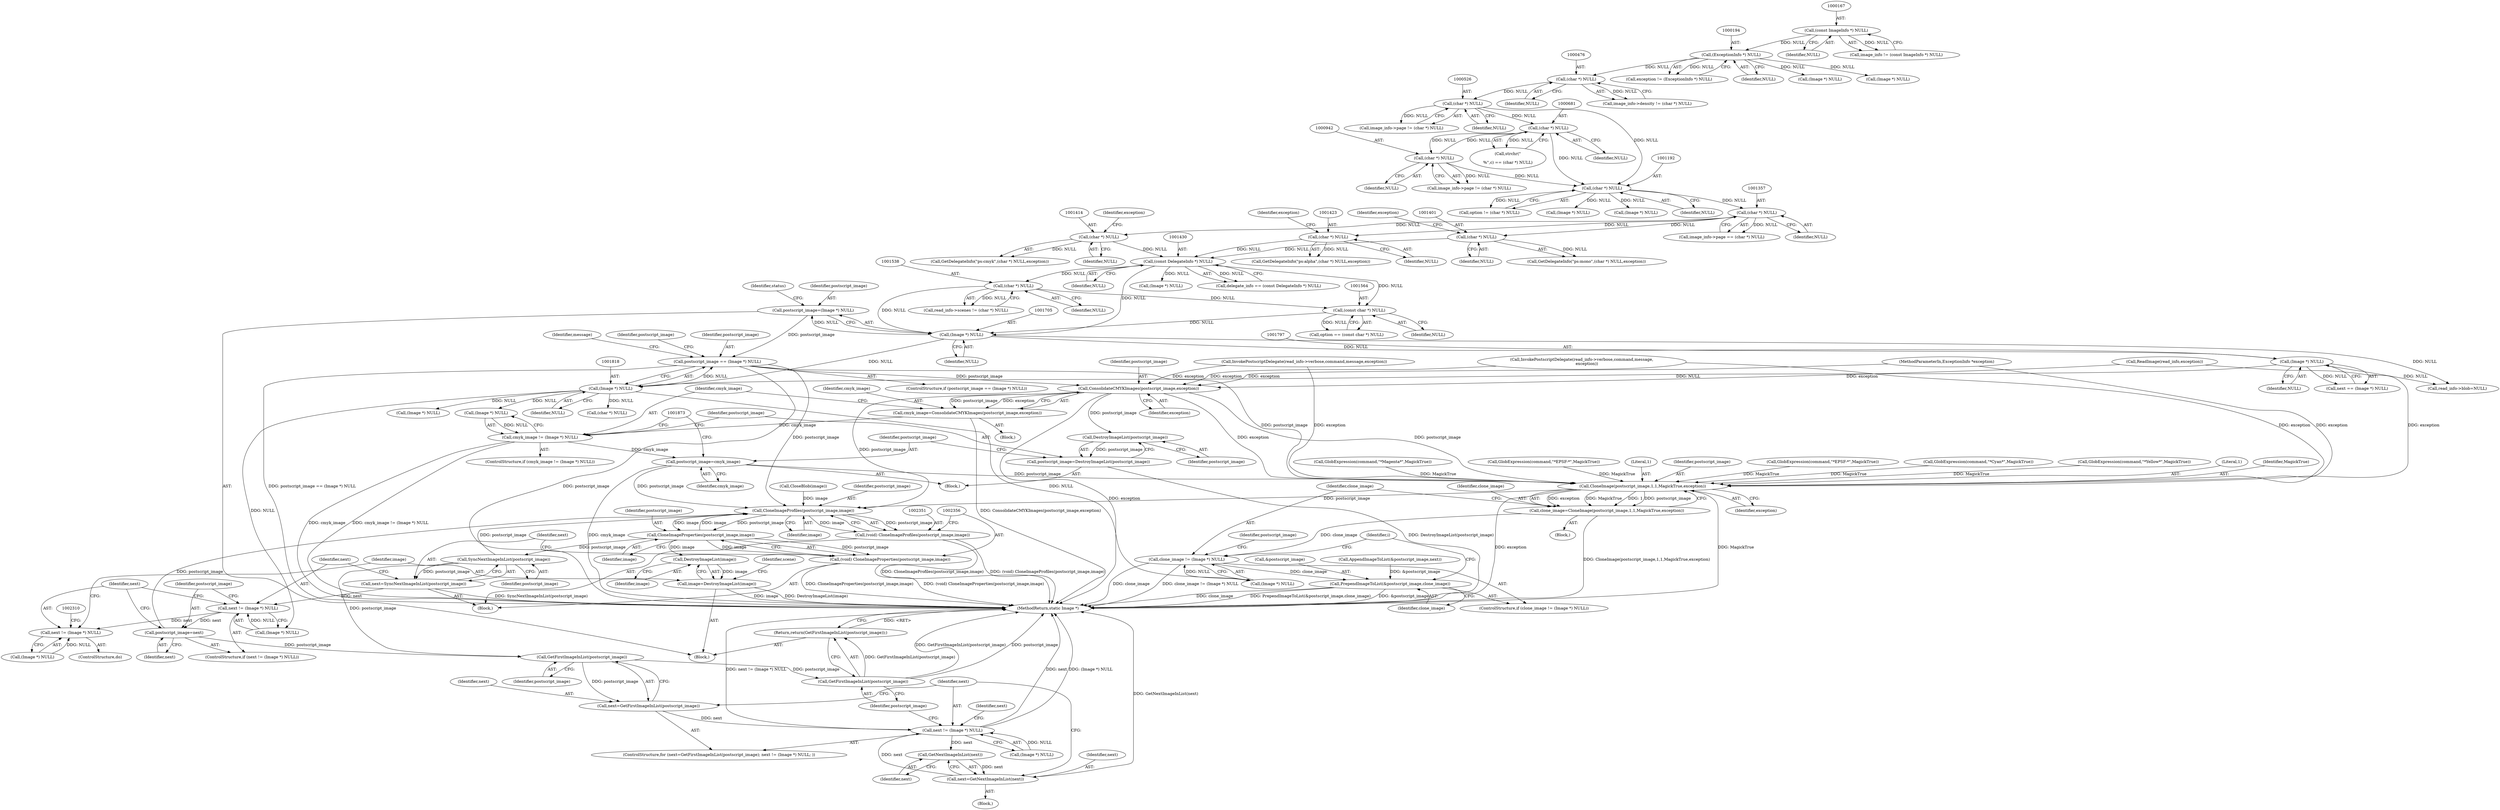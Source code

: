 digraph "0_ImageMagick6_7d11230060fa9c8f67e53c85224daf6648805c7b@pointer" {
"1001815" [label="(Call,postscript_image == (Image *) NULL)"];
"1001702" [label="(Call,postscript_image=(Image *) NULL)"];
"1001704" [label="(Call,(Image *) NULL)"];
"1001563" [label="(Call,(const char *) NULL)"];
"1001537" [label="(Call,(char *) NULL)"];
"1001429" [label="(Call,(const DelegateInfo *) NULL)"];
"1001413" [label="(Call,(char *) NULL)"];
"1001356" [label="(Call,(char *) NULL)"];
"1001191" [label="(Call,(char *) NULL)"];
"1000680" [label="(Call,(char *) NULL)"];
"1000941" [label="(Call,(char *) NULL)"];
"1000525" [label="(Call,(char *) NULL)"];
"1000475" [label="(Call,(char *) NULL)"];
"1000193" [label="(Call,(ExceptionInfo *) NULL)"];
"1000166" [label="(Call,(const ImageInfo *) NULL)"];
"1001422" [label="(Call,(char *) NULL)"];
"1001400" [label="(Call,(char *) NULL)"];
"1001817" [label="(Call,(Image *) NULL)"];
"1001796" [label="(Call,(Image *) NULL)"];
"1001855" [label="(Call,ConsolidateCMYKImages(postscript_image,exception))"];
"1001853" [label="(Call,cmyk_image=ConsolidateCMYKImages(postscript_image,exception))"];
"1001859" [label="(Call,cmyk_image != (Image *) NULL)"];
"1001869" [label="(Call,postscript_image=cmyk_image)"];
"1002291" [label="(Call,CloneImage(postscript_image,1,1,MagickTrue,exception))"];
"1002289" [label="(Call,clone_image=CloneImage(postscript_image,1,1,MagickTrue,exception))"];
"1002298" [label="(Call,clone_image != (Image *) NULL)"];
"1002303" [label="(Call,PrependImageToList(&postscript_image,clone_image))"];
"1002352" [label="(Call,CloneImageProfiles(postscript_image,image))"];
"1002350" [label="(Call,(void) CloneImageProfiles(postscript_image,image))"];
"1002357" [label="(Call,CloneImageProperties(postscript_image,image))"];
"1002355" [label="(Call,(void) CloneImageProperties(postscript_image,image))"];
"1002362" [label="(Call,SyncNextImageInList(postscript_image))"];
"1002360" [label="(Call,next=SyncNextImageInList(postscript_image))"];
"1002365" [label="(Call,next != (Image *) NULL)"];
"1002370" [label="(Call,postscript_image=next)"];
"1002388" [label="(Call,GetFirstImageInList(postscript_image))"];
"1002386" [label="(Call,next=GetFirstImageInList(postscript_image))"];
"1002390" [label="(Call,next != (Image *) NULL)"];
"1002404" [label="(Call,GetNextImageInList(next))"];
"1002402" [label="(Call,next=GetNextImageInList(next))"];
"1002407" [label="(Call,GetFirstImageInList(postscript_image))"];
"1002406" [label="(Return,return(GetFirstImageInList(postscript_image));)"];
"1002373" [label="(Call,next != (Image *) NULL)"];
"1002380" [label="(Call,DestroyImageList(image))"];
"1002378" [label="(Call,image=DestroyImageList(image))"];
"1001867" [label="(Call,DestroyImageList(postscript_image))"];
"1001865" [label="(Call,postscript_image=DestroyImageList(postscript_image))"];
"1001840" [label="(Call,(Image *) NULL)"];
"1002307" [label="(ControlStructure,do)"];
"1001415" [label="(Identifier,NULL)"];
"1001189" [label="(Call,option != (char *) NULL)"];
"1002389" [label="(Identifier,postscript_image)"];
"1002385" [label="(ControlStructure,for (next=GetFirstImageInList(postscript_image); next != (Image *) NULL; ))"];
"1000191" [label="(Call,exception != (ExceptionInfo *) NULL)"];
"1000682" [label="(Identifier,NULL)"];
"1002362" [label="(Call,SyncNextImageInList(postscript_image))"];
"1001819" [label="(Identifier,NULL)"];
"1002370" [label="(Call,postscript_image=next)"];
"1002381" [label="(Identifier,image)"];
"1001244" [label="(Call,(Image *) NULL)"];
"1002409" [label="(MethodReturn,static Image *)"];
"1001796" [label="(Call,(Image *) NULL)"];
"1001857" [label="(Identifier,exception)"];
"1001429" [label="(Call,(const DelegateInfo *) NULL)"];
"1002291" [label="(Call,CloneImage(postscript_image,1,1,MagickTrue,exception))"];
"1000800" [label="(Call,GlobExpression(command,\"*Magenta*\",MagickTrue))"];
"1000168" [label="(Identifier,NULL)"];
"1001859" [label="(Call,cmyk_image != (Image *) NULL)"];
"1002373" [label="(Call,next != (Image *) NULL)"];
"1000195" [label="(Identifier,NULL)"];
"1001824" [label="(Identifier,message)"];
"1001904" [label="(Call,(char *) NULL)"];
"1002305" [label="(Identifier,postscript_image)"];
"1001420" [label="(Call,GetDelegateInfo(\"ps:alpha\",(char *) NULL,exception))"];
"1002288" [label="(Block,)"];
"1001866" [label="(Identifier,postscript_image)"];
"1002296" [label="(Identifier,exception)"];
"1002388" [label="(Call,GetFirstImageInList(postscript_image))"];
"1000164" [label="(Call,image_info != (const ImageInfo *) NULL)"];
"1002371" [label="(Identifier,postscript_image)"];
"1002353" [label="(Identifier,postscript_image)"];
"1001856" [label="(Identifier,postscript_image)"];
"1002361" [label="(Identifier,next)"];
"1002367" [label="(Call,(Image *) NULL)"];
"1002306" [label="(Identifier,clone_image)"];
"1002355" [label="(Call,(void) CloneImageProperties(postscript_image,image))"];
"1002390" [label="(Call,next != (Image *) NULL)"];
"1001847" [label="(Identifier,postscript_image)"];
"1001860" [label="(Identifier,cmyk_image)"];
"1000746" [label="(Call,GlobExpression(command,\"*EPSF-*\",MagickTrue))"];
"1002391" [label="(Identifier,next)"];
"1002350" [label="(Call,(void) CloneImageProfiles(postscript_image,image))"];
"1002297" [label="(ControlStructure,if (clone_image != (Image *) NULL))"];
"1001565" [label="(Identifier,NULL)"];
"1001533" [label="(Call,read_info->scenes != (char *) NULL)"];
"1001402" [label="(Identifier,NULL)"];
"1002363" [label="(Identifier,postscript_image)"];
"1002264" [label="(Call,CloseBlob(image))"];
"1001709" [label="(Identifier,status)"];
"1000477" [label="(Identifier,NULL)"];
"1001784" [label="(Call,ReadImage(read_info,exception))"];
"1001416" [label="(Identifier,exception)"];
"1001815" [label="(Call,postscript_image == (Image *) NULL)"];
"1001869" [label="(Call,postscript_image=cmyk_image)"];
"1001403" [label="(Identifier,exception)"];
"1001853" [label="(Call,cmyk_image=ConsolidateCMYKImages(postscript_image,exception))"];
"1002395" [label="(Block,)"];
"1000937" [label="(Call,image_info->page != (char *) NULL)"];
"1002379" [label="(Identifier,image)"];
"1001706" [label="(Identifier,NULL)"];
"1002386" [label="(Call,next=GetFirstImageInList(postscript_image))"];
"1002398" [label="(Identifier,next)"];
"1000475" [label="(Call,(char *) NULL)"];
"1002357" [label="(Call,CloneImageProperties(postscript_image,image))"];
"1001539" [label="(Identifier,NULL)"];
"1000527" [label="(Identifier,NULL)"];
"1001817" [label="(Call,(Image *) NULL)"];
"1000121" [label="(Block,)"];
"1002290" [label="(Identifier,clone_image)"];
"1001356" [label="(Call,(char *) NULL)"];
"1001333" [label="(Call,(Image *) NULL)"];
"1001868" [label="(Identifier,postscript_image)"];
"1001650" [label="(Call,InvokePostscriptDelegate(read_info->verbose,command,message,exception))"];
"1001855" [label="(Call,ConsolidateCMYKImages(postscript_image,exception))"];
"1002300" [label="(Call,(Image *) NULL)"];
"1001561" [label="(Call,option == (const char *) NULL)"];
"1001400" [label="(Call,(char *) NULL)"];
"1000120" [label="(MethodParameterIn,ExceptionInfo *exception)"];
"1002304" [label="(Call,&postscript_image)"];
"1001814" [label="(ControlStructure,if (postscript_image == (Image *) NULL))"];
"1002374" [label="(Identifier,next)"];
"1001687" [label="(Call,InvokePostscriptDelegate(read_info->verbose,command,message,\n        exception))"];
"1001865" [label="(Call,postscript_image=DestroyImageList(postscript_image))"];
"1001867" [label="(Call,DestroyImageList(postscript_image))"];
"1001422" [label="(Call,(char *) NULL)"];
"1002293" [label="(Literal,1)"];
"1002364" [label="(ControlStructure,if (next != (Image *) NULL))"];
"1002378" [label="(Call,image=DestroyImageList(image))"];
"1001864" [label="(Block,)"];
"1002408" [label="(Identifier,postscript_image)"];
"1002383" [label="(Identifier,scene)"];
"1002372" [label="(Identifier,next)"];
"1002402" [label="(Call,next=GetNextImageInList(next))"];
"1002392" [label="(Call,(Image *) NULL)"];
"1002360" [label="(Call,next=SyncNextImageInList(postscript_image))"];
"1001703" [label="(Identifier,postscript_image)"];
"1002292" [label="(Identifier,postscript_image)"];
"1002365" [label="(Call,next != (Image *) NULL)"];
"1000680" [label="(Call,(char *) NULL)"];
"1002303" [label="(Call,PrependImageToList(&postscript_image,clone_image))"];
"1000941" [label="(Call,(char *) NULL)"];
"1002308" [label="(Block,)"];
"1001970" [label="(Call,GlobExpression(command,\"*EPSF-*\",MagickTrue))"];
"1002405" [label="(Identifier,next)"];
"1000166" [label="(Call,(const ImageInfo *) NULL)"];
"1001794" [label="(Call,next == (Image *) NULL)"];
"1002354" [label="(Identifier,image)"];
"1001870" [label="(Identifier,postscript_image)"];
"1001358" [label="(Identifier,NULL)"];
"1001193" [label="(Identifier,NULL)"];
"1000193" [label="(Call,(ExceptionInfo *) NULL)"];
"1002298" [label="(Call,clone_image != (Image *) NULL)"];
"1002380" [label="(Call,DestroyImageList(image))"];
"1001861" [label="(Call,(Image *) NULL)"];
"1002403" [label="(Identifier,next)"];
"1000793" [label="(Call,GlobExpression(command,\"*Cyan*\",MagickTrue))"];
"1001858" [label="(ControlStructure,if (cmyk_image != (Image *) NULL))"];
"1001352" [label="(Call,image_info->page == (char *) NULL)"];
"1001704" [label="(Call,(Image *) NULL)"];
"1000806" [label="(Call,GlobExpression(command,\"*Yellow*\",MagickTrue))"];
"1000525" [label="(Call,(char *) NULL)"];
"1002294" [label="(Literal,1)"];
"1001398" [label="(Call,GetDelegateInfo(\"ps:mono\",(char *) NULL,exception))"];
"1000250" [label="(Call,(Image *) NULL)"];
"1000676" [label="(Call,strchr(\"\n\r%\",c) == (char *) NULL)"];
"1001563" [label="(Call,(const char *) NULL)"];
"1001702" [label="(Call,postscript_image=(Image *) NULL)"];
"1002366" [label="(Identifier,next)"];
"1000471" [label="(Call,image_info->density != (char *) NULL)"];
"1001772" [label="(Call,read_info->blob=NULL)"];
"1001816" [label="(Identifier,postscript_image)"];
"1000223" [label="(Call,(Image *) NULL)"];
"1001851" [label="(Block,)"];
"1001424" [label="(Identifier,NULL)"];
"1002295" [label="(Identifier,MagickTrue)"];
"1000521" [label="(Call,image_info->page != (char *) NULL)"];
"1001431" [label="(Identifier,NULL)"];
"1001800" [label="(Call,AppendImageToList(&postscript_image,next))"];
"1001798" [label="(Identifier,NULL)"];
"1002375" [label="(Call,(Image *) NULL)"];
"1002406" [label="(Return,return(GetFirstImageInList(postscript_image));)"];
"1001425" [label="(Identifier,exception)"];
"1001442" [label="(Call,(Image *) NULL)"];
"1001413" [label="(Call,(char *) NULL)"];
"1002352" [label="(Call,CloneImageProfiles(postscript_image,image))"];
"1001427" [label="(Call,delegate_info == (const DelegateInfo *) NULL)"];
"1001537" [label="(Call,(char *) NULL)"];
"1002287" [label="(Identifier,i)"];
"1002358" [label="(Identifier,postscript_image)"];
"1002407" [label="(Call,GetFirstImageInList(postscript_image))"];
"1001871" [label="(Identifier,cmyk_image)"];
"1001191" [label="(Call,(char *) NULL)"];
"1001854" [label="(Identifier,cmyk_image)"];
"1002289" [label="(Call,clone_image=CloneImage(postscript_image,1,1,MagickTrue,exception))"];
"1001411" [label="(Call,GetDelegateInfo(\"ps:cmyk\",(char *) NULL,exception))"];
"1002299" [label="(Identifier,clone_image)"];
"1000943" [label="(Identifier,NULL)"];
"1002404" [label="(Call,GetNextImageInList(next))"];
"1002359" [label="(Identifier,image)"];
"1002387" [label="(Identifier,next)"];
"1001815" -> "1001814"  [label="AST: "];
"1001815" -> "1001817"  [label="CFG: "];
"1001816" -> "1001815"  [label="AST: "];
"1001817" -> "1001815"  [label="AST: "];
"1001824" -> "1001815"  [label="CFG: "];
"1001847" -> "1001815"  [label="CFG: "];
"1001815" -> "1002409"  [label="DDG: postscript_image == (Image *) NULL"];
"1001815" -> "1002409"  [label="DDG: postscript_image"];
"1001702" -> "1001815"  [label="DDG: postscript_image"];
"1001817" -> "1001815"  [label="DDG: NULL"];
"1001815" -> "1001855"  [label="DDG: postscript_image"];
"1001815" -> "1002291"  [label="DDG: postscript_image"];
"1001815" -> "1002352"  [label="DDG: postscript_image"];
"1001702" -> "1000121"  [label="AST: "];
"1001702" -> "1001704"  [label="CFG: "];
"1001703" -> "1001702"  [label="AST: "];
"1001704" -> "1001702"  [label="AST: "];
"1001709" -> "1001702"  [label="CFG: "];
"1001704" -> "1001702"  [label="DDG: NULL"];
"1001704" -> "1001706"  [label="CFG: "];
"1001705" -> "1001704"  [label="AST: "];
"1001706" -> "1001704"  [label="AST: "];
"1001563" -> "1001704"  [label="DDG: NULL"];
"1001537" -> "1001704"  [label="DDG: NULL"];
"1001429" -> "1001704"  [label="DDG: NULL"];
"1001704" -> "1001772"  [label="DDG: NULL"];
"1001704" -> "1001796"  [label="DDG: NULL"];
"1001704" -> "1001817"  [label="DDG: NULL"];
"1001563" -> "1001561"  [label="AST: "];
"1001563" -> "1001565"  [label="CFG: "];
"1001564" -> "1001563"  [label="AST: "];
"1001565" -> "1001563"  [label="AST: "];
"1001561" -> "1001563"  [label="CFG: "];
"1001563" -> "1001561"  [label="DDG: NULL"];
"1001537" -> "1001563"  [label="DDG: NULL"];
"1001429" -> "1001563"  [label="DDG: NULL"];
"1001537" -> "1001533"  [label="AST: "];
"1001537" -> "1001539"  [label="CFG: "];
"1001538" -> "1001537"  [label="AST: "];
"1001539" -> "1001537"  [label="AST: "];
"1001533" -> "1001537"  [label="CFG: "];
"1001537" -> "1001533"  [label="DDG: NULL"];
"1001429" -> "1001537"  [label="DDG: NULL"];
"1001429" -> "1001427"  [label="AST: "];
"1001429" -> "1001431"  [label="CFG: "];
"1001430" -> "1001429"  [label="AST: "];
"1001431" -> "1001429"  [label="AST: "];
"1001427" -> "1001429"  [label="CFG: "];
"1001429" -> "1001427"  [label="DDG: NULL"];
"1001413" -> "1001429"  [label="DDG: NULL"];
"1001422" -> "1001429"  [label="DDG: NULL"];
"1001400" -> "1001429"  [label="DDG: NULL"];
"1001429" -> "1001442"  [label="DDG: NULL"];
"1001413" -> "1001411"  [label="AST: "];
"1001413" -> "1001415"  [label="CFG: "];
"1001414" -> "1001413"  [label="AST: "];
"1001415" -> "1001413"  [label="AST: "];
"1001416" -> "1001413"  [label="CFG: "];
"1001413" -> "1001411"  [label="DDG: NULL"];
"1001356" -> "1001413"  [label="DDG: NULL"];
"1001356" -> "1001352"  [label="AST: "];
"1001356" -> "1001358"  [label="CFG: "];
"1001357" -> "1001356"  [label="AST: "];
"1001358" -> "1001356"  [label="AST: "];
"1001352" -> "1001356"  [label="CFG: "];
"1001356" -> "1001352"  [label="DDG: NULL"];
"1001191" -> "1001356"  [label="DDG: NULL"];
"1001356" -> "1001400"  [label="DDG: NULL"];
"1001356" -> "1001422"  [label="DDG: NULL"];
"1001191" -> "1001189"  [label="AST: "];
"1001191" -> "1001193"  [label="CFG: "];
"1001192" -> "1001191"  [label="AST: "];
"1001193" -> "1001191"  [label="AST: "];
"1001189" -> "1001191"  [label="CFG: "];
"1001191" -> "1001189"  [label="DDG: NULL"];
"1000680" -> "1001191"  [label="DDG: NULL"];
"1000941" -> "1001191"  [label="DDG: NULL"];
"1000525" -> "1001191"  [label="DDG: NULL"];
"1001191" -> "1001244"  [label="DDG: NULL"];
"1001191" -> "1001333"  [label="DDG: NULL"];
"1000680" -> "1000676"  [label="AST: "];
"1000680" -> "1000682"  [label="CFG: "];
"1000681" -> "1000680"  [label="AST: "];
"1000682" -> "1000680"  [label="AST: "];
"1000676" -> "1000680"  [label="CFG: "];
"1000680" -> "1000676"  [label="DDG: NULL"];
"1000941" -> "1000680"  [label="DDG: NULL"];
"1000525" -> "1000680"  [label="DDG: NULL"];
"1000680" -> "1000941"  [label="DDG: NULL"];
"1000941" -> "1000937"  [label="AST: "];
"1000941" -> "1000943"  [label="CFG: "];
"1000942" -> "1000941"  [label="AST: "];
"1000943" -> "1000941"  [label="AST: "];
"1000937" -> "1000941"  [label="CFG: "];
"1000941" -> "1000937"  [label="DDG: NULL"];
"1000525" -> "1000521"  [label="AST: "];
"1000525" -> "1000527"  [label="CFG: "];
"1000526" -> "1000525"  [label="AST: "];
"1000527" -> "1000525"  [label="AST: "];
"1000521" -> "1000525"  [label="CFG: "];
"1000525" -> "1000521"  [label="DDG: NULL"];
"1000475" -> "1000525"  [label="DDG: NULL"];
"1000475" -> "1000471"  [label="AST: "];
"1000475" -> "1000477"  [label="CFG: "];
"1000476" -> "1000475"  [label="AST: "];
"1000477" -> "1000475"  [label="AST: "];
"1000471" -> "1000475"  [label="CFG: "];
"1000475" -> "1000471"  [label="DDG: NULL"];
"1000193" -> "1000475"  [label="DDG: NULL"];
"1000193" -> "1000191"  [label="AST: "];
"1000193" -> "1000195"  [label="CFG: "];
"1000194" -> "1000193"  [label="AST: "];
"1000195" -> "1000193"  [label="AST: "];
"1000191" -> "1000193"  [label="CFG: "];
"1000193" -> "1000191"  [label="DDG: NULL"];
"1000166" -> "1000193"  [label="DDG: NULL"];
"1000193" -> "1000223"  [label="DDG: NULL"];
"1000193" -> "1000250"  [label="DDG: NULL"];
"1000166" -> "1000164"  [label="AST: "];
"1000166" -> "1000168"  [label="CFG: "];
"1000167" -> "1000166"  [label="AST: "];
"1000168" -> "1000166"  [label="AST: "];
"1000164" -> "1000166"  [label="CFG: "];
"1000166" -> "1000164"  [label="DDG: NULL"];
"1001422" -> "1001420"  [label="AST: "];
"1001422" -> "1001424"  [label="CFG: "];
"1001423" -> "1001422"  [label="AST: "];
"1001424" -> "1001422"  [label="AST: "];
"1001425" -> "1001422"  [label="CFG: "];
"1001422" -> "1001420"  [label="DDG: NULL"];
"1001400" -> "1001398"  [label="AST: "];
"1001400" -> "1001402"  [label="CFG: "];
"1001401" -> "1001400"  [label="AST: "];
"1001402" -> "1001400"  [label="AST: "];
"1001403" -> "1001400"  [label="CFG: "];
"1001400" -> "1001398"  [label="DDG: NULL"];
"1001817" -> "1001819"  [label="CFG: "];
"1001818" -> "1001817"  [label="AST: "];
"1001819" -> "1001817"  [label="AST: "];
"1001796" -> "1001817"  [label="DDG: NULL"];
"1001817" -> "1001840"  [label="DDG: NULL"];
"1001817" -> "1001861"  [label="DDG: NULL"];
"1001817" -> "1001904"  [label="DDG: NULL"];
"1001817" -> "1002300"  [label="DDG: NULL"];
"1001817" -> "1002367"  [label="DDG: NULL"];
"1001796" -> "1001794"  [label="AST: "];
"1001796" -> "1001798"  [label="CFG: "];
"1001797" -> "1001796"  [label="AST: "];
"1001798" -> "1001796"  [label="AST: "];
"1001794" -> "1001796"  [label="CFG: "];
"1001796" -> "1001772"  [label="DDG: NULL"];
"1001796" -> "1001794"  [label="DDG: NULL"];
"1001855" -> "1001853"  [label="AST: "];
"1001855" -> "1001857"  [label="CFG: "];
"1001856" -> "1001855"  [label="AST: "];
"1001857" -> "1001855"  [label="AST: "];
"1001853" -> "1001855"  [label="CFG: "];
"1001855" -> "1002409"  [label="DDG: exception"];
"1001855" -> "1001853"  [label="DDG: postscript_image"];
"1001855" -> "1001853"  [label="DDG: exception"];
"1001687" -> "1001855"  [label="DDG: exception"];
"1001784" -> "1001855"  [label="DDG: exception"];
"1001650" -> "1001855"  [label="DDG: exception"];
"1000120" -> "1001855"  [label="DDG: exception"];
"1001855" -> "1001867"  [label="DDG: postscript_image"];
"1001855" -> "1002291"  [label="DDG: postscript_image"];
"1001855" -> "1002291"  [label="DDG: exception"];
"1001855" -> "1002352"  [label="DDG: postscript_image"];
"1001853" -> "1001851"  [label="AST: "];
"1001854" -> "1001853"  [label="AST: "];
"1001860" -> "1001853"  [label="CFG: "];
"1001853" -> "1002409"  [label="DDG: ConsolidateCMYKImages(postscript_image,exception)"];
"1001853" -> "1001859"  [label="DDG: cmyk_image"];
"1001859" -> "1001858"  [label="AST: "];
"1001859" -> "1001861"  [label="CFG: "];
"1001860" -> "1001859"  [label="AST: "];
"1001861" -> "1001859"  [label="AST: "];
"1001866" -> "1001859"  [label="CFG: "];
"1001873" -> "1001859"  [label="CFG: "];
"1001859" -> "1002409"  [label="DDG: cmyk_image != (Image *) NULL"];
"1001859" -> "1002409"  [label="DDG: cmyk_image"];
"1001861" -> "1001859"  [label="DDG: NULL"];
"1001859" -> "1001869"  [label="DDG: cmyk_image"];
"1001869" -> "1001864"  [label="AST: "];
"1001869" -> "1001871"  [label="CFG: "];
"1001870" -> "1001869"  [label="AST: "];
"1001871" -> "1001869"  [label="AST: "];
"1001873" -> "1001869"  [label="CFG: "];
"1001869" -> "1002409"  [label="DDG: cmyk_image"];
"1001869" -> "1002291"  [label="DDG: postscript_image"];
"1001869" -> "1002352"  [label="DDG: postscript_image"];
"1002291" -> "1002289"  [label="AST: "];
"1002291" -> "1002296"  [label="CFG: "];
"1002292" -> "1002291"  [label="AST: "];
"1002293" -> "1002291"  [label="AST: "];
"1002294" -> "1002291"  [label="AST: "];
"1002295" -> "1002291"  [label="AST: "];
"1002296" -> "1002291"  [label="AST: "];
"1002289" -> "1002291"  [label="CFG: "];
"1002291" -> "1002409"  [label="DDG: exception"];
"1002291" -> "1002409"  [label="DDG: MagickTrue"];
"1002291" -> "1002289"  [label="DDG: exception"];
"1002291" -> "1002289"  [label="DDG: MagickTrue"];
"1002291" -> "1002289"  [label="DDG: 1"];
"1002291" -> "1002289"  [label="DDG: postscript_image"];
"1000800" -> "1002291"  [label="DDG: MagickTrue"];
"1000793" -> "1002291"  [label="DDG: MagickTrue"];
"1000806" -> "1002291"  [label="DDG: MagickTrue"];
"1000746" -> "1002291"  [label="DDG: MagickTrue"];
"1001970" -> "1002291"  [label="DDG: MagickTrue"];
"1001687" -> "1002291"  [label="DDG: exception"];
"1001784" -> "1002291"  [label="DDG: exception"];
"1001650" -> "1002291"  [label="DDG: exception"];
"1000120" -> "1002291"  [label="DDG: exception"];
"1002291" -> "1002352"  [label="DDG: postscript_image"];
"1002289" -> "1002288"  [label="AST: "];
"1002290" -> "1002289"  [label="AST: "];
"1002299" -> "1002289"  [label="CFG: "];
"1002289" -> "1002409"  [label="DDG: CloneImage(postscript_image,1,1,MagickTrue,exception)"];
"1002289" -> "1002298"  [label="DDG: clone_image"];
"1002298" -> "1002297"  [label="AST: "];
"1002298" -> "1002300"  [label="CFG: "];
"1002299" -> "1002298"  [label="AST: "];
"1002300" -> "1002298"  [label="AST: "];
"1002305" -> "1002298"  [label="CFG: "];
"1002287" -> "1002298"  [label="CFG: "];
"1002298" -> "1002409"  [label="DDG: clone_image != (Image *) NULL"];
"1002298" -> "1002409"  [label="DDG: clone_image"];
"1002300" -> "1002298"  [label="DDG: NULL"];
"1002298" -> "1002303"  [label="DDG: clone_image"];
"1002303" -> "1002297"  [label="AST: "];
"1002303" -> "1002306"  [label="CFG: "];
"1002304" -> "1002303"  [label="AST: "];
"1002306" -> "1002303"  [label="AST: "];
"1002287" -> "1002303"  [label="CFG: "];
"1002303" -> "1002409"  [label="DDG: clone_image"];
"1002303" -> "1002409"  [label="DDG: PrependImageToList(&postscript_image,clone_image)"];
"1002303" -> "1002409"  [label="DDG: &postscript_image"];
"1001800" -> "1002303"  [label="DDG: &postscript_image"];
"1002352" -> "1002350"  [label="AST: "];
"1002352" -> "1002354"  [label="CFG: "];
"1002353" -> "1002352"  [label="AST: "];
"1002354" -> "1002352"  [label="AST: "];
"1002350" -> "1002352"  [label="CFG: "];
"1002352" -> "1002350"  [label="DDG: postscript_image"];
"1002352" -> "1002350"  [label="DDG: image"];
"1002362" -> "1002352"  [label="DDG: postscript_image"];
"1002370" -> "1002352"  [label="DDG: postscript_image"];
"1002264" -> "1002352"  [label="DDG: image"];
"1002357" -> "1002352"  [label="DDG: image"];
"1002352" -> "1002357"  [label="DDG: postscript_image"];
"1002352" -> "1002357"  [label="DDG: image"];
"1002350" -> "1002308"  [label="AST: "];
"1002351" -> "1002350"  [label="AST: "];
"1002356" -> "1002350"  [label="CFG: "];
"1002350" -> "1002409"  [label="DDG: CloneImageProfiles(postscript_image,image)"];
"1002350" -> "1002409"  [label="DDG: (void) CloneImageProfiles(postscript_image,image)"];
"1002357" -> "1002355"  [label="AST: "];
"1002357" -> "1002359"  [label="CFG: "];
"1002358" -> "1002357"  [label="AST: "];
"1002359" -> "1002357"  [label="AST: "];
"1002355" -> "1002357"  [label="CFG: "];
"1002357" -> "1002355"  [label="DDG: postscript_image"];
"1002357" -> "1002355"  [label="DDG: image"];
"1002357" -> "1002362"  [label="DDG: postscript_image"];
"1002357" -> "1002380"  [label="DDG: image"];
"1002355" -> "1002308"  [label="AST: "];
"1002356" -> "1002355"  [label="AST: "];
"1002361" -> "1002355"  [label="CFG: "];
"1002355" -> "1002409"  [label="DDG: CloneImageProperties(postscript_image,image)"];
"1002355" -> "1002409"  [label="DDG: (void) CloneImageProperties(postscript_image,image)"];
"1002362" -> "1002360"  [label="AST: "];
"1002362" -> "1002363"  [label="CFG: "];
"1002363" -> "1002362"  [label="AST: "];
"1002360" -> "1002362"  [label="CFG: "];
"1002362" -> "1002360"  [label="DDG: postscript_image"];
"1002362" -> "1002388"  [label="DDG: postscript_image"];
"1002360" -> "1002308"  [label="AST: "];
"1002361" -> "1002360"  [label="AST: "];
"1002366" -> "1002360"  [label="CFG: "];
"1002360" -> "1002409"  [label="DDG: SyncNextImageInList(postscript_image)"];
"1002360" -> "1002365"  [label="DDG: next"];
"1002365" -> "1002364"  [label="AST: "];
"1002365" -> "1002367"  [label="CFG: "];
"1002366" -> "1002365"  [label="AST: "];
"1002367" -> "1002365"  [label="AST: "];
"1002374" -> "1002365"  [label="CFG: "];
"1002371" -> "1002365"  [label="CFG: "];
"1002367" -> "1002365"  [label="DDG: NULL"];
"1002365" -> "1002370"  [label="DDG: next"];
"1002365" -> "1002373"  [label="DDG: next"];
"1002370" -> "1002364"  [label="AST: "];
"1002370" -> "1002372"  [label="CFG: "];
"1002371" -> "1002370"  [label="AST: "];
"1002372" -> "1002370"  [label="AST: "];
"1002374" -> "1002370"  [label="CFG: "];
"1002370" -> "1002388"  [label="DDG: postscript_image"];
"1002388" -> "1002386"  [label="AST: "];
"1002388" -> "1002389"  [label="CFG: "];
"1002389" -> "1002388"  [label="AST: "];
"1002386" -> "1002388"  [label="CFG: "];
"1002388" -> "1002386"  [label="DDG: postscript_image"];
"1002388" -> "1002407"  [label="DDG: postscript_image"];
"1002386" -> "1002385"  [label="AST: "];
"1002387" -> "1002386"  [label="AST: "];
"1002391" -> "1002386"  [label="CFG: "];
"1002386" -> "1002390"  [label="DDG: next"];
"1002390" -> "1002385"  [label="AST: "];
"1002390" -> "1002392"  [label="CFG: "];
"1002391" -> "1002390"  [label="AST: "];
"1002392" -> "1002390"  [label="AST: "];
"1002398" -> "1002390"  [label="CFG: "];
"1002408" -> "1002390"  [label="CFG: "];
"1002390" -> "1002409"  [label="DDG: next"];
"1002390" -> "1002409"  [label="DDG: (Image *) NULL"];
"1002390" -> "1002409"  [label="DDG: next != (Image *) NULL"];
"1002402" -> "1002390"  [label="DDG: next"];
"1002392" -> "1002390"  [label="DDG: NULL"];
"1002390" -> "1002404"  [label="DDG: next"];
"1002404" -> "1002402"  [label="AST: "];
"1002404" -> "1002405"  [label="CFG: "];
"1002405" -> "1002404"  [label="AST: "];
"1002402" -> "1002404"  [label="CFG: "];
"1002404" -> "1002402"  [label="DDG: next"];
"1002402" -> "1002395"  [label="AST: "];
"1002403" -> "1002402"  [label="AST: "];
"1002391" -> "1002402"  [label="CFG: "];
"1002402" -> "1002409"  [label="DDG: GetNextImageInList(next)"];
"1002407" -> "1002406"  [label="AST: "];
"1002407" -> "1002408"  [label="CFG: "];
"1002408" -> "1002407"  [label="AST: "];
"1002406" -> "1002407"  [label="CFG: "];
"1002407" -> "1002409"  [label="DDG: GetFirstImageInList(postscript_image)"];
"1002407" -> "1002409"  [label="DDG: postscript_image"];
"1002407" -> "1002406"  [label="DDG: GetFirstImageInList(postscript_image)"];
"1002406" -> "1000121"  [label="AST: "];
"1002409" -> "1002406"  [label="CFG: "];
"1002406" -> "1002409"  [label="DDG: <RET>"];
"1002373" -> "1002307"  [label="AST: "];
"1002373" -> "1002375"  [label="CFG: "];
"1002374" -> "1002373"  [label="AST: "];
"1002375" -> "1002373"  [label="AST: "];
"1002310" -> "1002373"  [label="CFG: "];
"1002379" -> "1002373"  [label="CFG: "];
"1002375" -> "1002373"  [label="DDG: NULL"];
"1002380" -> "1002378"  [label="AST: "];
"1002380" -> "1002381"  [label="CFG: "];
"1002381" -> "1002380"  [label="AST: "];
"1002378" -> "1002380"  [label="CFG: "];
"1002380" -> "1002378"  [label="DDG: image"];
"1002378" -> "1000121"  [label="AST: "];
"1002379" -> "1002378"  [label="AST: "];
"1002383" -> "1002378"  [label="CFG: "];
"1002378" -> "1002409"  [label="DDG: image"];
"1002378" -> "1002409"  [label="DDG: DestroyImageList(image)"];
"1001867" -> "1001865"  [label="AST: "];
"1001867" -> "1001868"  [label="CFG: "];
"1001868" -> "1001867"  [label="AST: "];
"1001865" -> "1001867"  [label="CFG: "];
"1001867" -> "1001865"  [label="DDG: postscript_image"];
"1001865" -> "1001864"  [label="AST: "];
"1001866" -> "1001865"  [label="AST: "];
"1001870" -> "1001865"  [label="CFG: "];
"1001865" -> "1002409"  [label="DDG: DestroyImageList(postscript_image)"];
}
